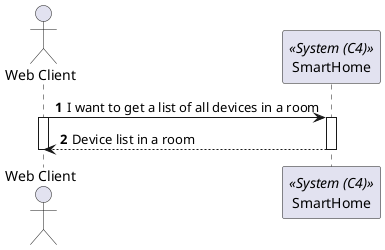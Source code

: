 @startuml
'https://plantuml.com/sequence-diagram
!pragma layout smetana

autonumber

actor "Web Client" as User

participant "SmartHome" as SH<<System (C4)>>

User -> SH : I want to get a list of all devices in a room
activate User
activate SH


SH --> User : Device list in a room
deactivate User
deactivate SH


@enduml